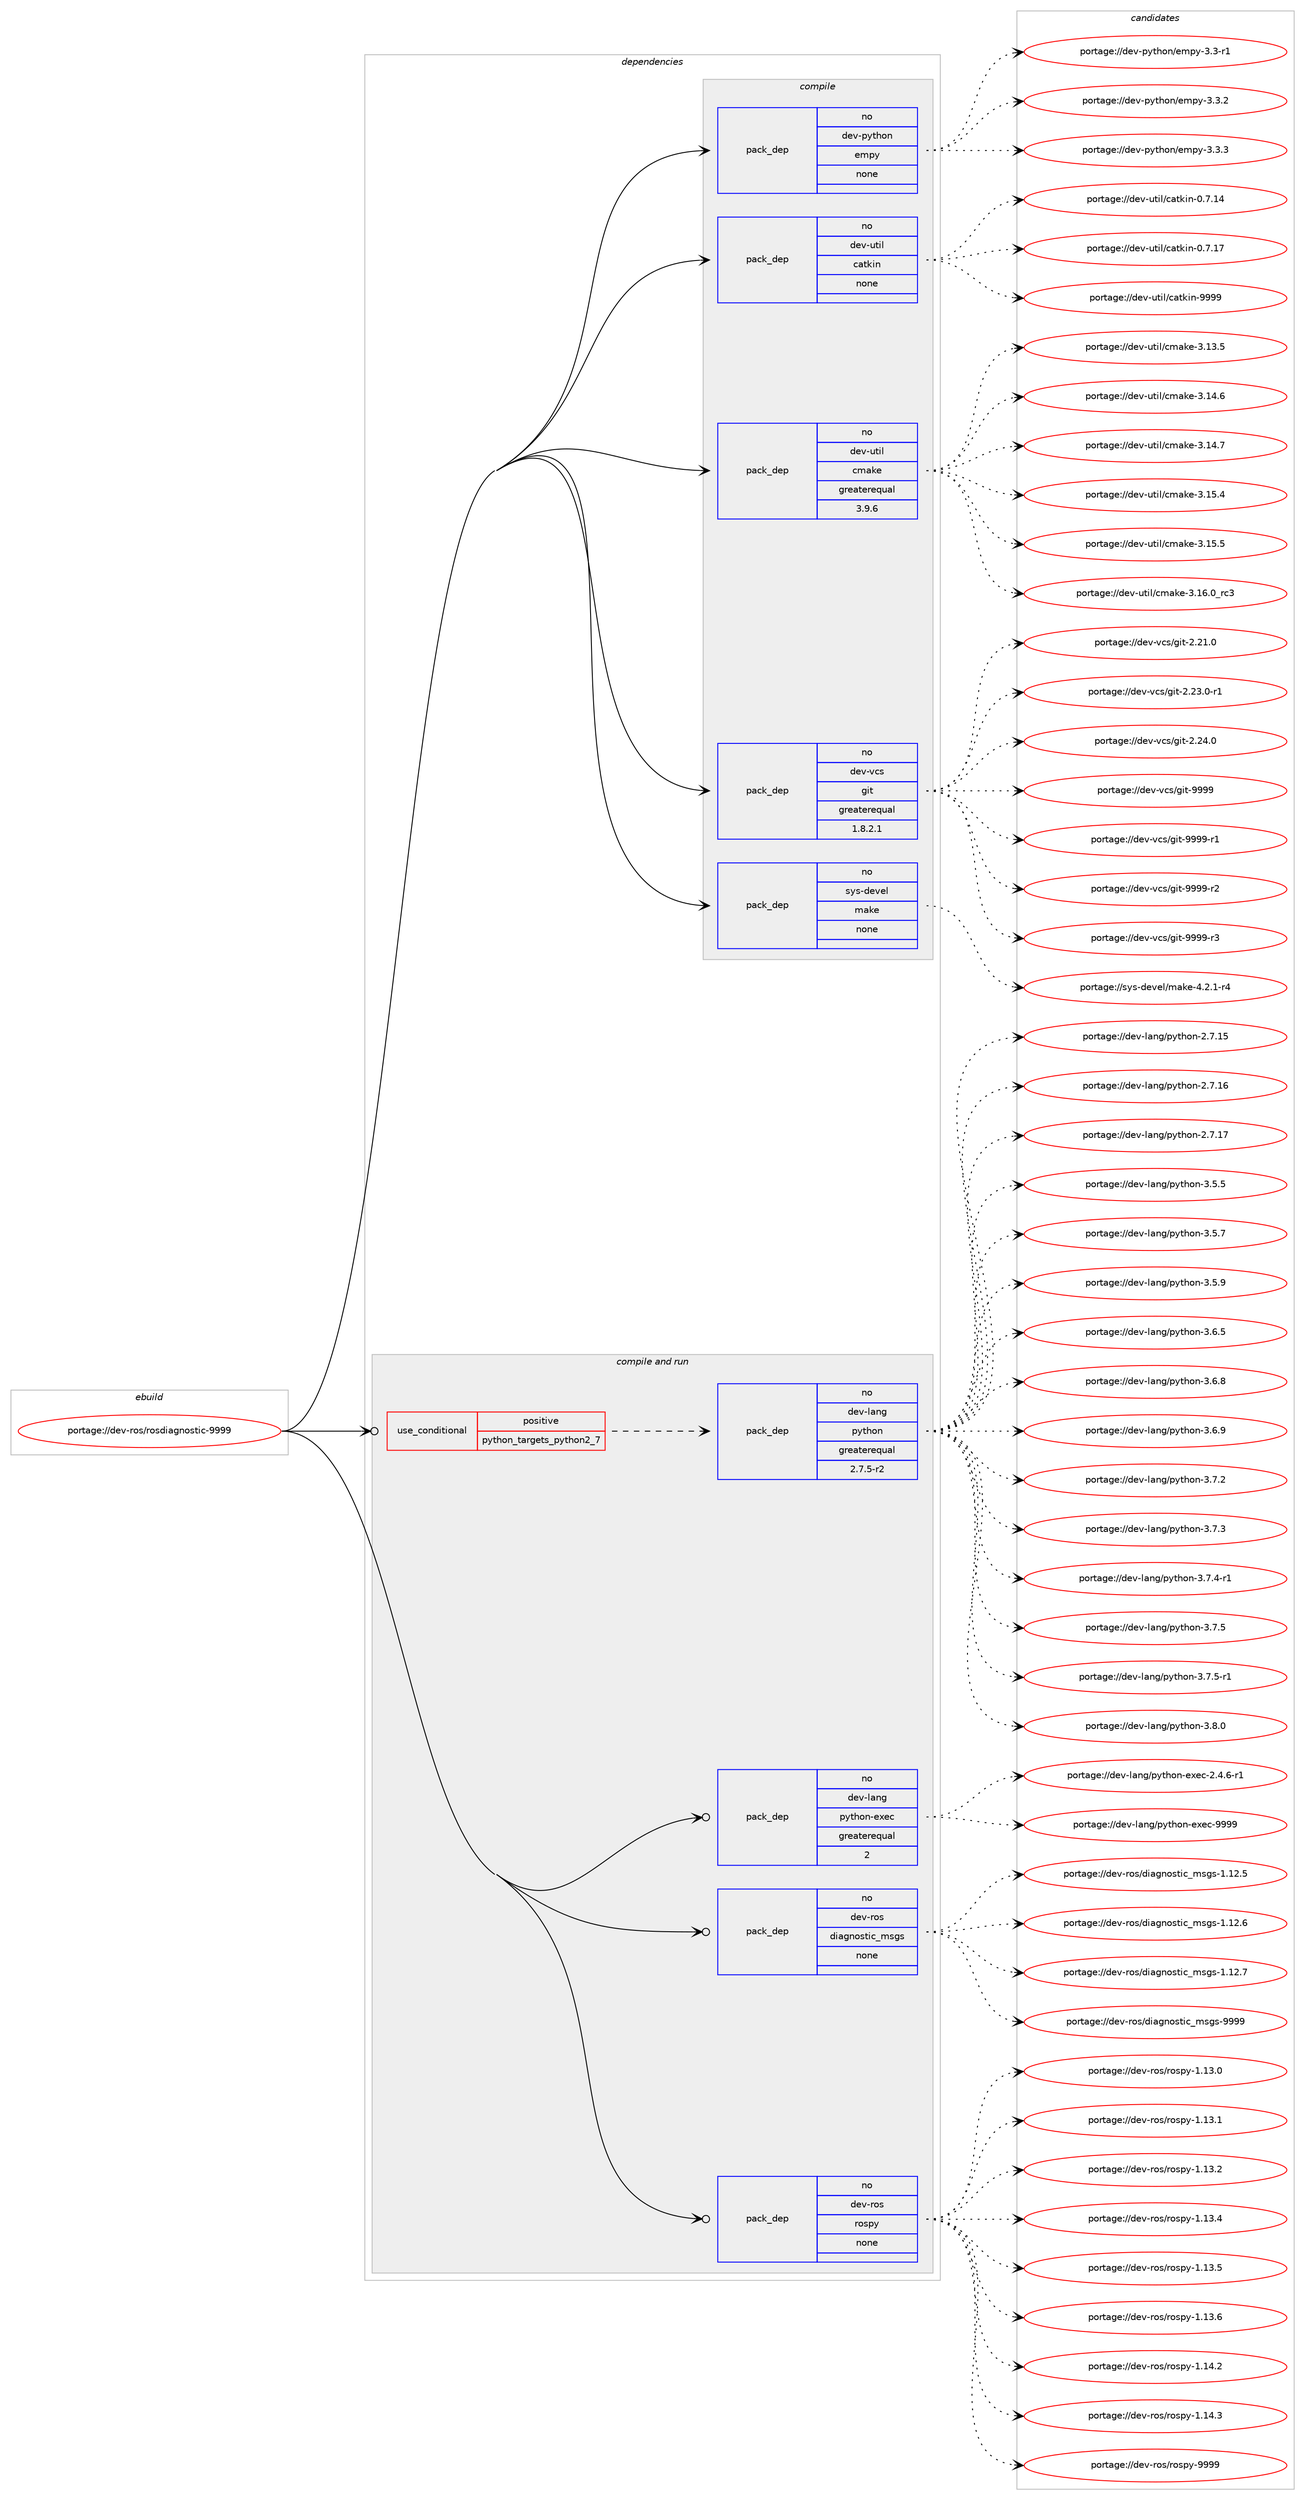 digraph prolog {

# *************
# Graph options
# *************

newrank=true;
concentrate=true;
compound=true;
graph [rankdir=LR,fontname=Helvetica,fontsize=10,ranksep=1.5];#, ranksep=2.5, nodesep=0.2];
edge  [arrowhead=vee];
node  [fontname=Helvetica,fontsize=10];

# **********
# The ebuild
# **********

subgraph cluster_leftcol {
color=gray;
rank=same;
label=<<i>ebuild</i>>;
id [label="portage://dev-ros/rosdiagnostic-9999", color=red, width=4, href="../dev-ros/rosdiagnostic-9999.svg"];
}

# ****************
# The dependencies
# ****************

subgraph cluster_midcol {
color=gray;
label=<<i>dependencies</i>>;
subgraph cluster_compile {
fillcolor="#eeeeee";
style=filled;
label=<<i>compile</i>>;
subgraph pack149012 {
dependency196405 [label=<<TABLE BORDER="0" CELLBORDER="1" CELLSPACING="0" CELLPADDING="4" WIDTH="220"><TR><TD ROWSPAN="6" CELLPADDING="30">pack_dep</TD></TR><TR><TD WIDTH="110">no</TD></TR><TR><TD>dev-python</TD></TR><TR><TD>empy</TD></TR><TR><TD>none</TD></TR><TR><TD></TD></TR></TABLE>>, shape=none, color=blue];
}
id:e -> dependency196405:w [weight=20,style="solid",arrowhead="vee"];
subgraph pack149013 {
dependency196406 [label=<<TABLE BORDER="0" CELLBORDER="1" CELLSPACING="0" CELLPADDING="4" WIDTH="220"><TR><TD ROWSPAN="6" CELLPADDING="30">pack_dep</TD></TR><TR><TD WIDTH="110">no</TD></TR><TR><TD>dev-util</TD></TR><TR><TD>catkin</TD></TR><TR><TD>none</TD></TR><TR><TD></TD></TR></TABLE>>, shape=none, color=blue];
}
id:e -> dependency196406:w [weight=20,style="solid",arrowhead="vee"];
subgraph pack149014 {
dependency196407 [label=<<TABLE BORDER="0" CELLBORDER="1" CELLSPACING="0" CELLPADDING="4" WIDTH="220"><TR><TD ROWSPAN="6" CELLPADDING="30">pack_dep</TD></TR><TR><TD WIDTH="110">no</TD></TR><TR><TD>dev-util</TD></TR><TR><TD>cmake</TD></TR><TR><TD>greaterequal</TD></TR><TR><TD>3.9.6</TD></TR></TABLE>>, shape=none, color=blue];
}
id:e -> dependency196407:w [weight=20,style="solid",arrowhead="vee"];
subgraph pack149015 {
dependency196408 [label=<<TABLE BORDER="0" CELLBORDER="1" CELLSPACING="0" CELLPADDING="4" WIDTH="220"><TR><TD ROWSPAN="6" CELLPADDING="30">pack_dep</TD></TR><TR><TD WIDTH="110">no</TD></TR><TR><TD>dev-vcs</TD></TR><TR><TD>git</TD></TR><TR><TD>greaterequal</TD></TR><TR><TD>1.8.2.1</TD></TR></TABLE>>, shape=none, color=blue];
}
id:e -> dependency196408:w [weight=20,style="solid",arrowhead="vee"];
subgraph pack149016 {
dependency196409 [label=<<TABLE BORDER="0" CELLBORDER="1" CELLSPACING="0" CELLPADDING="4" WIDTH="220"><TR><TD ROWSPAN="6" CELLPADDING="30">pack_dep</TD></TR><TR><TD WIDTH="110">no</TD></TR><TR><TD>sys-devel</TD></TR><TR><TD>make</TD></TR><TR><TD>none</TD></TR><TR><TD></TD></TR></TABLE>>, shape=none, color=blue];
}
id:e -> dependency196409:w [weight=20,style="solid",arrowhead="vee"];
}
subgraph cluster_compileandrun {
fillcolor="#eeeeee";
style=filled;
label=<<i>compile and run</i>>;
subgraph cond43965 {
dependency196410 [label=<<TABLE BORDER="0" CELLBORDER="1" CELLSPACING="0" CELLPADDING="4"><TR><TD ROWSPAN="3" CELLPADDING="10">use_conditional</TD></TR><TR><TD>positive</TD></TR><TR><TD>python_targets_python2_7</TD></TR></TABLE>>, shape=none, color=red];
subgraph pack149017 {
dependency196411 [label=<<TABLE BORDER="0" CELLBORDER="1" CELLSPACING="0" CELLPADDING="4" WIDTH="220"><TR><TD ROWSPAN="6" CELLPADDING="30">pack_dep</TD></TR><TR><TD WIDTH="110">no</TD></TR><TR><TD>dev-lang</TD></TR><TR><TD>python</TD></TR><TR><TD>greaterequal</TD></TR><TR><TD>2.7.5-r2</TD></TR></TABLE>>, shape=none, color=blue];
}
dependency196410:e -> dependency196411:w [weight=20,style="dashed",arrowhead="vee"];
}
id:e -> dependency196410:w [weight=20,style="solid",arrowhead="odotvee"];
subgraph pack149018 {
dependency196412 [label=<<TABLE BORDER="0" CELLBORDER="1" CELLSPACING="0" CELLPADDING="4" WIDTH="220"><TR><TD ROWSPAN="6" CELLPADDING="30">pack_dep</TD></TR><TR><TD WIDTH="110">no</TD></TR><TR><TD>dev-lang</TD></TR><TR><TD>python-exec</TD></TR><TR><TD>greaterequal</TD></TR><TR><TD>2</TD></TR></TABLE>>, shape=none, color=blue];
}
id:e -> dependency196412:w [weight=20,style="solid",arrowhead="odotvee"];
subgraph pack149019 {
dependency196413 [label=<<TABLE BORDER="0" CELLBORDER="1" CELLSPACING="0" CELLPADDING="4" WIDTH="220"><TR><TD ROWSPAN="6" CELLPADDING="30">pack_dep</TD></TR><TR><TD WIDTH="110">no</TD></TR><TR><TD>dev-ros</TD></TR><TR><TD>diagnostic_msgs</TD></TR><TR><TD>none</TD></TR><TR><TD></TD></TR></TABLE>>, shape=none, color=blue];
}
id:e -> dependency196413:w [weight=20,style="solid",arrowhead="odotvee"];
subgraph pack149020 {
dependency196414 [label=<<TABLE BORDER="0" CELLBORDER="1" CELLSPACING="0" CELLPADDING="4" WIDTH="220"><TR><TD ROWSPAN="6" CELLPADDING="30">pack_dep</TD></TR><TR><TD WIDTH="110">no</TD></TR><TR><TD>dev-ros</TD></TR><TR><TD>rospy</TD></TR><TR><TD>none</TD></TR><TR><TD></TD></TR></TABLE>>, shape=none, color=blue];
}
id:e -> dependency196414:w [weight=20,style="solid",arrowhead="odotvee"];
}
subgraph cluster_run {
fillcolor="#eeeeee";
style=filled;
label=<<i>run</i>>;
}
}

# **************
# The candidates
# **************

subgraph cluster_choices {
rank=same;
color=gray;
label=<<i>candidates</i>>;

subgraph choice149012 {
color=black;
nodesep=1;
choiceportage1001011184511212111610411111047101109112121455146514511449 [label="portage://dev-python/empy-3.3-r1", color=red, width=4,href="../dev-python/empy-3.3-r1.svg"];
choiceportage1001011184511212111610411111047101109112121455146514650 [label="portage://dev-python/empy-3.3.2", color=red, width=4,href="../dev-python/empy-3.3.2.svg"];
choiceportage1001011184511212111610411111047101109112121455146514651 [label="portage://dev-python/empy-3.3.3", color=red, width=4,href="../dev-python/empy-3.3.3.svg"];
dependency196405:e -> choiceportage1001011184511212111610411111047101109112121455146514511449:w [style=dotted,weight="100"];
dependency196405:e -> choiceportage1001011184511212111610411111047101109112121455146514650:w [style=dotted,weight="100"];
dependency196405:e -> choiceportage1001011184511212111610411111047101109112121455146514651:w [style=dotted,weight="100"];
}
subgraph choice149013 {
color=black;
nodesep=1;
choiceportage1001011184511711610510847999711610710511045484655464952 [label="portage://dev-util/catkin-0.7.14", color=red, width=4,href="../dev-util/catkin-0.7.14.svg"];
choiceportage1001011184511711610510847999711610710511045484655464955 [label="portage://dev-util/catkin-0.7.17", color=red, width=4,href="../dev-util/catkin-0.7.17.svg"];
choiceportage100101118451171161051084799971161071051104557575757 [label="portage://dev-util/catkin-9999", color=red, width=4,href="../dev-util/catkin-9999.svg"];
dependency196406:e -> choiceportage1001011184511711610510847999711610710511045484655464952:w [style=dotted,weight="100"];
dependency196406:e -> choiceportage1001011184511711610510847999711610710511045484655464955:w [style=dotted,weight="100"];
dependency196406:e -> choiceportage100101118451171161051084799971161071051104557575757:w [style=dotted,weight="100"];
}
subgraph choice149014 {
color=black;
nodesep=1;
choiceportage1001011184511711610510847991099710710145514649514653 [label="portage://dev-util/cmake-3.13.5", color=red, width=4,href="../dev-util/cmake-3.13.5.svg"];
choiceportage1001011184511711610510847991099710710145514649524654 [label="portage://dev-util/cmake-3.14.6", color=red, width=4,href="../dev-util/cmake-3.14.6.svg"];
choiceportage1001011184511711610510847991099710710145514649524655 [label="portage://dev-util/cmake-3.14.7", color=red, width=4,href="../dev-util/cmake-3.14.7.svg"];
choiceportage1001011184511711610510847991099710710145514649534652 [label="portage://dev-util/cmake-3.15.4", color=red, width=4,href="../dev-util/cmake-3.15.4.svg"];
choiceportage1001011184511711610510847991099710710145514649534653 [label="portage://dev-util/cmake-3.15.5", color=red, width=4,href="../dev-util/cmake-3.15.5.svg"];
choiceportage1001011184511711610510847991099710710145514649544648951149951 [label="portage://dev-util/cmake-3.16.0_rc3", color=red, width=4,href="../dev-util/cmake-3.16.0_rc3.svg"];
dependency196407:e -> choiceportage1001011184511711610510847991099710710145514649514653:w [style=dotted,weight="100"];
dependency196407:e -> choiceportage1001011184511711610510847991099710710145514649524654:w [style=dotted,weight="100"];
dependency196407:e -> choiceportage1001011184511711610510847991099710710145514649524655:w [style=dotted,weight="100"];
dependency196407:e -> choiceportage1001011184511711610510847991099710710145514649534652:w [style=dotted,weight="100"];
dependency196407:e -> choiceportage1001011184511711610510847991099710710145514649534653:w [style=dotted,weight="100"];
dependency196407:e -> choiceportage1001011184511711610510847991099710710145514649544648951149951:w [style=dotted,weight="100"];
}
subgraph choice149015 {
color=black;
nodesep=1;
choiceportage10010111845118991154710310511645504650494648 [label="portage://dev-vcs/git-2.21.0", color=red, width=4,href="../dev-vcs/git-2.21.0.svg"];
choiceportage100101118451189911547103105116455046505146484511449 [label="portage://dev-vcs/git-2.23.0-r1", color=red, width=4,href="../dev-vcs/git-2.23.0-r1.svg"];
choiceportage10010111845118991154710310511645504650524648 [label="portage://dev-vcs/git-2.24.0", color=red, width=4,href="../dev-vcs/git-2.24.0.svg"];
choiceportage1001011184511899115471031051164557575757 [label="portage://dev-vcs/git-9999", color=red, width=4,href="../dev-vcs/git-9999.svg"];
choiceportage10010111845118991154710310511645575757574511449 [label="portage://dev-vcs/git-9999-r1", color=red, width=4,href="../dev-vcs/git-9999-r1.svg"];
choiceportage10010111845118991154710310511645575757574511450 [label="portage://dev-vcs/git-9999-r2", color=red, width=4,href="../dev-vcs/git-9999-r2.svg"];
choiceportage10010111845118991154710310511645575757574511451 [label="portage://dev-vcs/git-9999-r3", color=red, width=4,href="../dev-vcs/git-9999-r3.svg"];
dependency196408:e -> choiceportage10010111845118991154710310511645504650494648:w [style=dotted,weight="100"];
dependency196408:e -> choiceportage100101118451189911547103105116455046505146484511449:w [style=dotted,weight="100"];
dependency196408:e -> choiceportage10010111845118991154710310511645504650524648:w [style=dotted,weight="100"];
dependency196408:e -> choiceportage1001011184511899115471031051164557575757:w [style=dotted,weight="100"];
dependency196408:e -> choiceportage10010111845118991154710310511645575757574511449:w [style=dotted,weight="100"];
dependency196408:e -> choiceportage10010111845118991154710310511645575757574511450:w [style=dotted,weight="100"];
dependency196408:e -> choiceportage10010111845118991154710310511645575757574511451:w [style=dotted,weight="100"];
}
subgraph choice149016 {
color=black;
nodesep=1;
choiceportage1151211154510010111810110847109971071014552465046494511452 [label="portage://sys-devel/make-4.2.1-r4", color=red, width=4,href="../sys-devel/make-4.2.1-r4.svg"];
dependency196409:e -> choiceportage1151211154510010111810110847109971071014552465046494511452:w [style=dotted,weight="100"];
}
subgraph choice149017 {
color=black;
nodesep=1;
choiceportage10010111845108971101034711212111610411111045504655464953 [label="portage://dev-lang/python-2.7.15", color=red, width=4,href="../dev-lang/python-2.7.15.svg"];
choiceportage10010111845108971101034711212111610411111045504655464954 [label="portage://dev-lang/python-2.7.16", color=red, width=4,href="../dev-lang/python-2.7.16.svg"];
choiceportage10010111845108971101034711212111610411111045504655464955 [label="portage://dev-lang/python-2.7.17", color=red, width=4,href="../dev-lang/python-2.7.17.svg"];
choiceportage100101118451089711010347112121116104111110455146534653 [label="portage://dev-lang/python-3.5.5", color=red, width=4,href="../dev-lang/python-3.5.5.svg"];
choiceportage100101118451089711010347112121116104111110455146534655 [label="portage://dev-lang/python-3.5.7", color=red, width=4,href="../dev-lang/python-3.5.7.svg"];
choiceportage100101118451089711010347112121116104111110455146534657 [label="portage://dev-lang/python-3.5.9", color=red, width=4,href="../dev-lang/python-3.5.9.svg"];
choiceportage100101118451089711010347112121116104111110455146544653 [label="portage://dev-lang/python-3.6.5", color=red, width=4,href="../dev-lang/python-3.6.5.svg"];
choiceportage100101118451089711010347112121116104111110455146544656 [label="portage://dev-lang/python-3.6.8", color=red, width=4,href="../dev-lang/python-3.6.8.svg"];
choiceportage100101118451089711010347112121116104111110455146544657 [label="portage://dev-lang/python-3.6.9", color=red, width=4,href="../dev-lang/python-3.6.9.svg"];
choiceportage100101118451089711010347112121116104111110455146554650 [label="portage://dev-lang/python-3.7.2", color=red, width=4,href="../dev-lang/python-3.7.2.svg"];
choiceportage100101118451089711010347112121116104111110455146554651 [label="portage://dev-lang/python-3.7.3", color=red, width=4,href="../dev-lang/python-3.7.3.svg"];
choiceportage1001011184510897110103471121211161041111104551465546524511449 [label="portage://dev-lang/python-3.7.4-r1", color=red, width=4,href="../dev-lang/python-3.7.4-r1.svg"];
choiceportage100101118451089711010347112121116104111110455146554653 [label="portage://dev-lang/python-3.7.5", color=red, width=4,href="../dev-lang/python-3.7.5.svg"];
choiceportage1001011184510897110103471121211161041111104551465546534511449 [label="portage://dev-lang/python-3.7.5-r1", color=red, width=4,href="../dev-lang/python-3.7.5-r1.svg"];
choiceportage100101118451089711010347112121116104111110455146564648 [label="portage://dev-lang/python-3.8.0", color=red, width=4,href="../dev-lang/python-3.8.0.svg"];
dependency196411:e -> choiceportage10010111845108971101034711212111610411111045504655464953:w [style=dotted,weight="100"];
dependency196411:e -> choiceportage10010111845108971101034711212111610411111045504655464954:w [style=dotted,weight="100"];
dependency196411:e -> choiceportage10010111845108971101034711212111610411111045504655464955:w [style=dotted,weight="100"];
dependency196411:e -> choiceportage100101118451089711010347112121116104111110455146534653:w [style=dotted,weight="100"];
dependency196411:e -> choiceportage100101118451089711010347112121116104111110455146534655:w [style=dotted,weight="100"];
dependency196411:e -> choiceportage100101118451089711010347112121116104111110455146534657:w [style=dotted,weight="100"];
dependency196411:e -> choiceportage100101118451089711010347112121116104111110455146544653:w [style=dotted,weight="100"];
dependency196411:e -> choiceportage100101118451089711010347112121116104111110455146544656:w [style=dotted,weight="100"];
dependency196411:e -> choiceportage100101118451089711010347112121116104111110455146544657:w [style=dotted,weight="100"];
dependency196411:e -> choiceportage100101118451089711010347112121116104111110455146554650:w [style=dotted,weight="100"];
dependency196411:e -> choiceportage100101118451089711010347112121116104111110455146554651:w [style=dotted,weight="100"];
dependency196411:e -> choiceportage1001011184510897110103471121211161041111104551465546524511449:w [style=dotted,weight="100"];
dependency196411:e -> choiceportage100101118451089711010347112121116104111110455146554653:w [style=dotted,weight="100"];
dependency196411:e -> choiceportage1001011184510897110103471121211161041111104551465546534511449:w [style=dotted,weight="100"];
dependency196411:e -> choiceportage100101118451089711010347112121116104111110455146564648:w [style=dotted,weight="100"];
}
subgraph choice149018 {
color=black;
nodesep=1;
choiceportage10010111845108971101034711212111610411111045101120101994550465246544511449 [label="portage://dev-lang/python-exec-2.4.6-r1", color=red, width=4,href="../dev-lang/python-exec-2.4.6-r1.svg"];
choiceportage10010111845108971101034711212111610411111045101120101994557575757 [label="portage://dev-lang/python-exec-9999", color=red, width=4,href="../dev-lang/python-exec-9999.svg"];
dependency196412:e -> choiceportage10010111845108971101034711212111610411111045101120101994550465246544511449:w [style=dotted,weight="100"];
dependency196412:e -> choiceportage10010111845108971101034711212111610411111045101120101994557575757:w [style=dotted,weight="100"];
}
subgraph choice149019 {
color=black;
nodesep=1;
choiceportage100101118451141111154710010597103110111115116105999510911510311545494649504653 [label="portage://dev-ros/diagnostic_msgs-1.12.5", color=red, width=4,href="../dev-ros/diagnostic_msgs-1.12.5.svg"];
choiceportage100101118451141111154710010597103110111115116105999510911510311545494649504654 [label="portage://dev-ros/diagnostic_msgs-1.12.6", color=red, width=4,href="../dev-ros/diagnostic_msgs-1.12.6.svg"];
choiceportage100101118451141111154710010597103110111115116105999510911510311545494649504655 [label="portage://dev-ros/diagnostic_msgs-1.12.7", color=red, width=4,href="../dev-ros/diagnostic_msgs-1.12.7.svg"];
choiceportage10010111845114111115471001059710311011111511610599951091151031154557575757 [label="portage://dev-ros/diagnostic_msgs-9999", color=red, width=4,href="../dev-ros/diagnostic_msgs-9999.svg"];
dependency196413:e -> choiceportage100101118451141111154710010597103110111115116105999510911510311545494649504653:w [style=dotted,weight="100"];
dependency196413:e -> choiceportage100101118451141111154710010597103110111115116105999510911510311545494649504654:w [style=dotted,weight="100"];
dependency196413:e -> choiceportage100101118451141111154710010597103110111115116105999510911510311545494649504655:w [style=dotted,weight="100"];
dependency196413:e -> choiceportage10010111845114111115471001059710311011111511610599951091151031154557575757:w [style=dotted,weight="100"];
}
subgraph choice149020 {
color=black;
nodesep=1;
choiceportage100101118451141111154711411111511212145494649514648 [label="portage://dev-ros/rospy-1.13.0", color=red, width=4,href="../dev-ros/rospy-1.13.0.svg"];
choiceportage100101118451141111154711411111511212145494649514649 [label="portage://dev-ros/rospy-1.13.1", color=red, width=4,href="../dev-ros/rospy-1.13.1.svg"];
choiceportage100101118451141111154711411111511212145494649514650 [label="portage://dev-ros/rospy-1.13.2", color=red, width=4,href="../dev-ros/rospy-1.13.2.svg"];
choiceportage100101118451141111154711411111511212145494649514652 [label="portage://dev-ros/rospy-1.13.4", color=red, width=4,href="../dev-ros/rospy-1.13.4.svg"];
choiceportage100101118451141111154711411111511212145494649514653 [label="portage://dev-ros/rospy-1.13.5", color=red, width=4,href="../dev-ros/rospy-1.13.5.svg"];
choiceportage100101118451141111154711411111511212145494649514654 [label="portage://dev-ros/rospy-1.13.6", color=red, width=4,href="../dev-ros/rospy-1.13.6.svg"];
choiceportage100101118451141111154711411111511212145494649524650 [label="portage://dev-ros/rospy-1.14.2", color=red, width=4,href="../dev-ros/rospy-1.14.2.svg"];
choiceportage100101118451141111154711411111511212145494649524651 [label="portage://dev-ros/rospy-1.14.3", color=red, width=4,href="../dev-ros/rospy-1.14.3.svg"];
choiceportage10010111845114111115471141111151121214557575757 [label="portage://dev-ros/rospy-9999", color=red, width=4,href="../dev-ros/rospy-9999.svg"];
dependency196414:e -> choiceportage100101118451141111154711411111511212145494649514648:w [style=dotted,weight="100"];
dependency196414:e -> choiceportage100101118451141111154711411111511212145494649514649:w [style=dotted,weight="100"];
dependency196414:e -> choiceportage100101118451141111154711411111511212145494649514650:w [style=dotted,weight="100"];
dependency196414:e -> choiceportage100101118451141111154711411111511212145494649514652:w [style=dotted,weight="100"];
dependency196414:e -> choiceportage100101118451141111154711411111511212145494649514653:w [style=dotted,weight="100"];
dependency196414:e -> choiceportage100101118451141111154711411111511212145494649514654:w [style=dotted,weight="100"];
dependency196414:e -> choiceportage100101118451141111154711411111511212145494649524650:w [style=dotted,weight="100"];
dependency196414:e -> choiceportage100101118451141111154711411111511212145494649524651:w [style=dotted,weight="100"];
dependency196414:e -> choiceportage10010111845114111115471141111151121214557575757:w [style=dotted,weight="100"];
}
}

}
